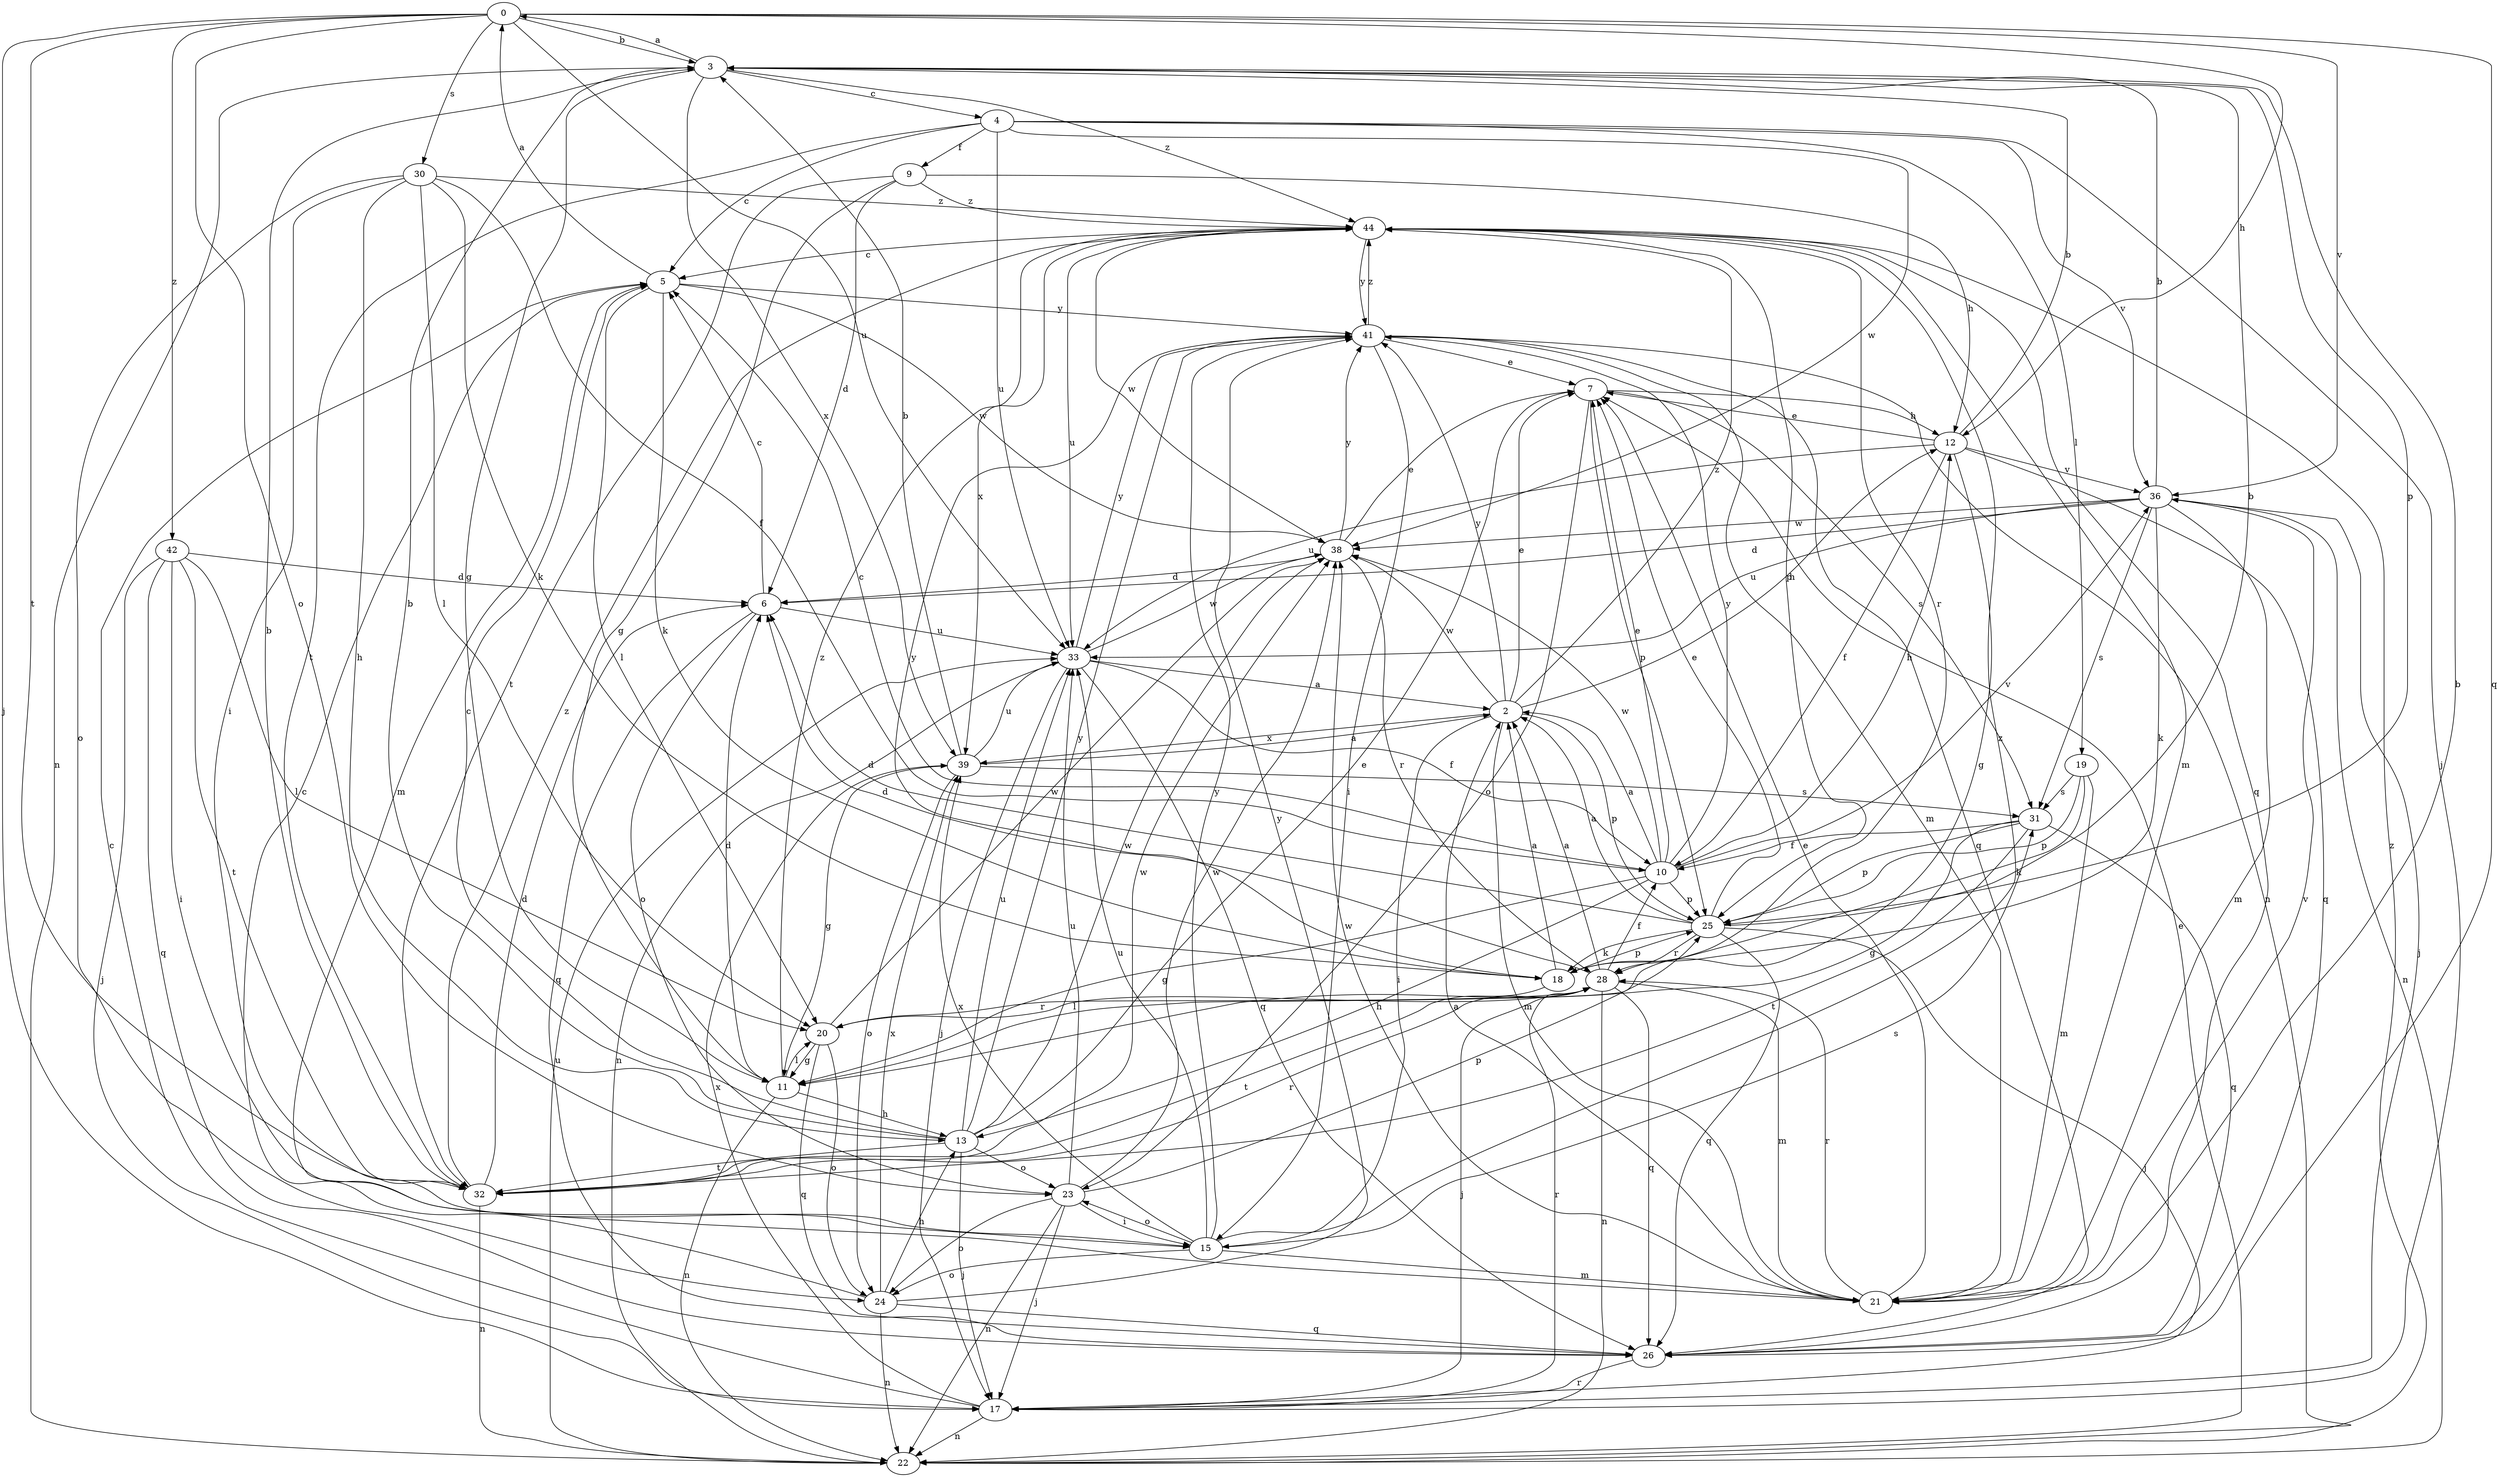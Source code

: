 strict digraph  {
0;
2;
3;
4;
5;
6;
7;
9;
10;
11;
12;
13;
15;
17;
18;
19;
20;
21;
22;
23;
24;
25;
26;
28;
30;
31;
32;
33;
36;
38;
39;
41;
42;
44;
0 -> 3  [label=b];
0 -> 12  [label=h];
0 -> 17  [label=j];
0 -> 23  [label=o];
0 -> 26  [label=q];
0 -> 30  [label=s];
0 -> 32  [label=t];
0 -> 33  [label=u];
0 -> 36  [label=v];
0 -> 42  [label=z];
2 -> 7  [label=e];
2 -> 12  [label=h];
2 -> 15  [label=i];
2 -> 21  [label=m];
2 -> 25  [label=p];
2 -> 38  [label=w];
2 -> 39  [label=x];
2 -> 41  [label=y];
2 -> 44  [label=z];
3 -> 0  [label=a];
3 -> 4  [label=c];
3 -> 11  [label=g];
3 -> 22  [label=n];
3 -> 25  [label=p];
3 -> 39  [label=x];
3 -> 44  [label=z];
4 -> 5  [label=c];
4 -> 9  [label=f];
4 -> 17  [label=j];
4 -> 19  [label=l];
4 -> 32  [label=t];
4 -> 33  [label=u];
4 -> 36  [label=v];
4 -> 38  [label=w];
5 -> 0  [label=a];
5 -> 18  [label=k];
5 -> 20  [label=l];
5 -> 21  [label=m];
5 -> 38  [label=w];
5 -> 41  [label=y];
6 -> 5  [label=c];
6 -> 23  [label=o];
6 -> 26  [label=q];
6 -> 33  [label=u];
7 -> 12  [label=h];
7 -> 23  [label=o];
7 -> 25  [label=p];
7 -> 31  [label=s];
9 -> 6  [label=d];
9 -> 11  [label=g];
9 -> 12  [label=h];
9 -> 32  [label=t];
9 -> 44  [label=z];
10 -> 2  [label=a];
10 -> 5  [label=c];
10 -> 7  [label=e];
10 -> 11  [label=g];
10 -> 12  [label=h];
10 -> 13  [label=h];
10 -> 25  [label=p];
10 -> 36  [label=v];
10 -> 38  [label=w];
10 -> 41  [label=y];
11 -> 6  [label=d];
11 -> 13  [label=h];
11 -> 20  [label=l];
11 -> 22  [label=n];
11 -> 44  [label=z];
12 -> 3  [label=b];
12 -> 7  [label=e];
12 -> 10  [label=f];
12 -> 11  [label=g];
12 -> 26  [label=q];
12 -> 33  [label=u];
12 -> 36  [label=v];
13 -> 3  [label=b];
13 -> 5  [label=c];
13 -> 7  [label=e];
13 -> 17  [label=j];
13 -> 23  [label=o];
13 -> 32  [label=t];
13 -> 33  [label=u];
13 -> 38  [label=w];
13 -> 41  [label=y];
15 -> 21  [label=m];
15 -> 23  [label=o];
15 -> 24  [label=o];
15 -> 31  [label=s];
15 -> 33  [label=u];
15 -> 39  [label=x];
15 -> 41  [label=y];
15 -> 44  [label=z];
17 -> 5  [label=c];
17 -> 22  [label=n];
17 -> 28  [label=r];
17 -> 39  [label=x];
18 -> 2  [label=a];
18 -> 25  [label=p];
18 -> 32  [label=t];
18 -> 41  [label=y];
19 -> 18  [label=k];
19 -> 21  [label=m];
19 -> 25  [label=p];
19 -> 31  [label=s];
20 -> 11  [label=g];
20 -> 24  [label=o];
20 -> 26  [label=q];
20 -> 28  [label=r];
20 -> 38  [label=w];
21 -> 2  [label=a];
21 -> 3  [label=b];
21 -> 7  [label=e];
21 -> 28  [label=r];
21 -> 36  [label=v];
21 -> 38  [label=w];
22 -> 7  [label=e];
22 -> 33  [label=u];
22 -> 44  [label=z];
23 -> 15  [label=i];
23 -> 17  [label=j];
23 -> 22  [label=n];
23 -> 24  [label=o];
23 -> 25  [label=p];
23 -> 33  [label=u];
23 -> 38  [label=w];
24 -> 5  [label=c];
24 -> 13  [label=h];
24 -> 22  [label=n];
24 -> 26  [label=q];
24 -> 39  [label=x];
24 -> 41  [label=y];
25 -> 2  [label=a];
25 -> 3  [label=b];
25 -> 6  [label=d];
25 -> 7  [label=e];
25 -> 17  [label=j];
25 -> 18  [label=k];
25 -> 26  [label=q];
25 -> 28  [label=r];
26 -> 17  [label=r];
28 -> 2  [label=a];
28 -> 6  [label=d];
28 -> 10  [label=f];
28 -> 17  [label=j];
28 -> 20  [label=l];
28 -> 21  [label=m];
28 -> 22  [label=n];
28 -> 26  [label=q];
30 -> 10  [label=f];
30 -> 13  [label=h];
30 -> 15  [label=i];
30 -> 18  [label=k];
30 -> 20  [label=l];
30 -> 24  [label=o];
30 -> 44  [label=z];
31 -> 10  [label=f];
31 -> 11  [label=g];
31 -> 25  [label=p];
31 -> 26  [label=q];
31 -> 32  [label=t];
32 -> 3  [label=b];
32 -> 6  [label=d];
32 -> 22  [label=n];
32 -> 28  [label=r];
32 -> 38  [label=w];
32 -> 44  [label=z];
33 -> 2  [label=a];
33 -> 10  [label=f];
33 -> 17  [label=j];
33 -> 22  [label=n];
33 -> 26  [label=q];
33 -> 38  [label=w];
33 -> 41  [label=y];
36 -> 3  [label=b];
36 -> 6  [label=d];
36 -> 17  [label=j];
36 -> 18  [label=k];
36 -> 21  [label=m];
36 -> 22  [label=n];
36 -> 31  [label=s];
36 -> 33  [label=u];
36 -> 38  [label=w];
38 -> 6  [label=d];
38 -> 7  [label=e];
38 -> 28  [label=r];
38 -> 41  [label=y];
39 -> 2  [label=a];
39 -> 3  [label=b];
39 -> 11  [label=g];
39 -> 24  [label=o];
39 -> 31  [label=s];
39 -> 33  [label=u];
41 -> 7  [label=e];
41 -> 15  [label=i];
41 -> 21  [label=m];
41 -> 22  [label=n];
41 -> 26  [label=q];
41 -> 44  [label=z];
42 -> 6  [label=d];
42 -> 15  [label=i];
42 -> 17  [label=j];
42 -> 20  [label=l];
42 -> 26  [label=q];
42 -> 32  [label=t];
44 -> 5  [label=c];
44 -> 21  [label=m];
44 -> 25  [label=p];
44 -> 26  [label=q];
44 -> 28  [label=r];
44 -> 33  [label=u];
44 -> 38  [label=w];
44 -> 39  [label=x];
44 -> 41  [label=y];
}

